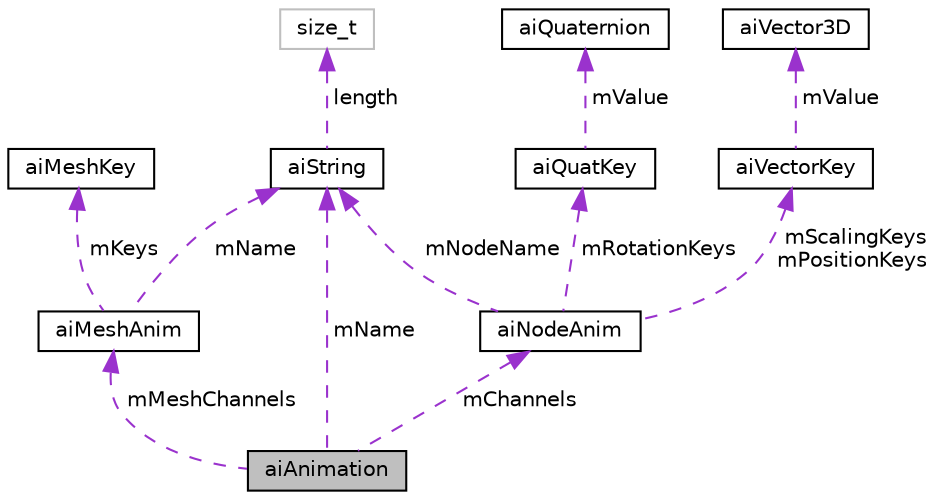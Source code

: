 digraph "aiAnimation"
{
  edge [fontname="Helvetica",fontsize="10",labelfontname="Helvetica",labelfontsize="10"];
  node [fontname="Helvetica",fontsize="10",shape=record];
  Node1 [label="aiAnimation",height=0.2,width=0.4,color="black", fillcolor="grey75", style="filled" fontcolor="black"];
  Node2 -> Node1 [dir="back",color="darkorchid3",fontsize="10",style="dashed",label=" mName" ,fontname="Helvetica"];
  Node2 [label="aiString",height=0.2,width=0.4,color="black", fillcolor="white", style="filled",URL="$structai_string.html"];
  Node3 -> Node2 [dir="back",color="darkorchid3",fontsize="10",style="dashed",label=" length" ,fontname="Helvetica"];
  Node3 [label="size_t",height=0.2,width=0.4,color="grey75", fillcolor="white", style="filled"];
  Node4 -> Node1 [dir="back",color="darkorchid3",fontsize="10",style="dashed",label=" mChannels" ,fontname="Helvetica"];
  Node4 [label="aiNodeAnim",height=0.2,width=0.4,color="black", fillcolor="white", style="filled",URL="$structai_node_anim.html"];
  Node5 -> Node4 [dir="back",color="darkorchid3",fontsize="10",style="dashed",label=" mRotationKeys" ,fontname="Helvetica"];
  Node5 [label="aiQuatKey",height=0.2,width=0.4,color="black", fillcolor="white", style="filled",URL="$structai_quat_key.html"];
  Node6 -> Node5 [dir="back",color="darkorchid3",fontsize="10",style="dashed",label=" mValue" ,fontname="Helvetica"];
  Node6 [label="aiQuaternion",height=0.2,width=0.4,color="black", fillcolor="white", style="filled",URL="$structai_quaternion.html"];
  Node7 -> Node4 [dir="back",color="darkorchid3",fontsize="10",style="dashed",label=" mScalingKeys\nmPositionKeys" ,fontname="Helvetica"];
  Node7 [label="aiVectorKey",height=0.2,width=0.4,color="black", fillcolor="white", style="filled",URL="$structai_vector_key.html"];
  Node8 -> Node7 [dir="back",color="darkorchid3",fontsize="10",style="dashed",label=" mValue" ,fontname="Helvetica"];
  Node8 [label="aiVector3D",height=0.2,width=0.4,color="black", fillcolor="white", style="filled",URL="$structai_vector3_d.html"];
  Node2 -> Node4 [dir="back",color="darkorchid3",fontsize="10",style="dashed",label=" mNodeName" ,fontname="Helvetica"];
  Node9 -> Node1 [dir="back",color="darkorchid3",fontsize="10",style="dashed",label=" mMeshChannels" ,fontname="Helvetica"];
  Node9 [label="aiMeshAnim",height=0.2,width=0.4,color="black", fillcolor="white", style="filled",URL="$structai_mesh_anim.html"];
  Node10 -> Node9 [dir="back",color="darkorchid3",fontsize="10",style="dashed",label=" mKeys" ,fontname="Helvetica"];
  Node10 [label="aiMeshKey",height=0.2,width=0.4,color="black", fillcolor="white", style="filled",URL="$structai_mesh_key.html"];
  Node2 -> Node9 [dir="back",color="darkorchid3",fontsize="10",style="dashed",label=" mName" ,fontname="Helvetica"];
}
